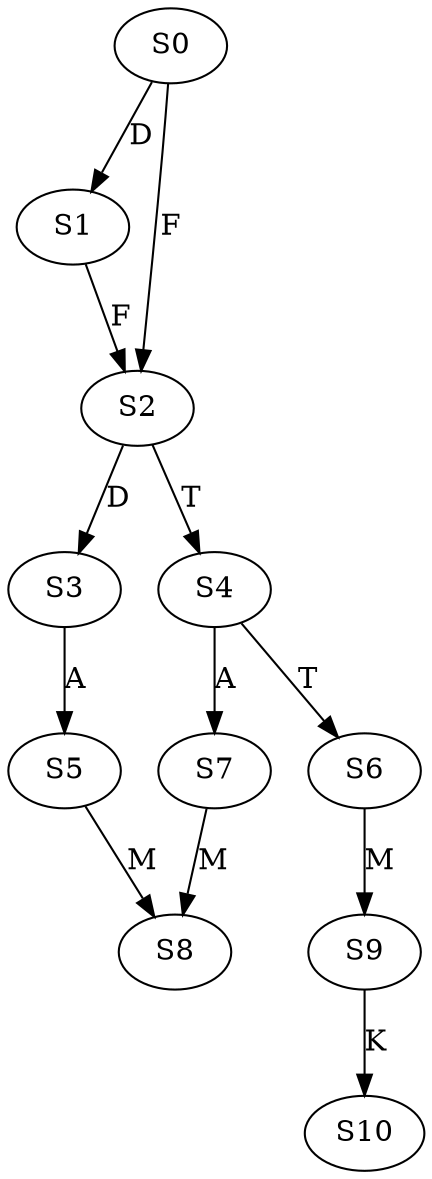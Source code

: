 strict digraph  {
	S0 -> S1 [ label = D ];
	S0 -> S2 [ label = F ];
	S1 -> S2 [ label = F ];
	S2 -> S3 [ label = D ];
	S2 -> S4 [ label = T ];
	S3 -> S5 [ label = A ];
	S4 -> S6 [ label = T ];
	S4 -> S7 [ label = A ];
	S5 -> S8 [ label = M ];
	S6 -> S9 [ label = M ];
	S7 -> S8 [ label = M ];
	S9 -> S10 [ label = K ];
}
